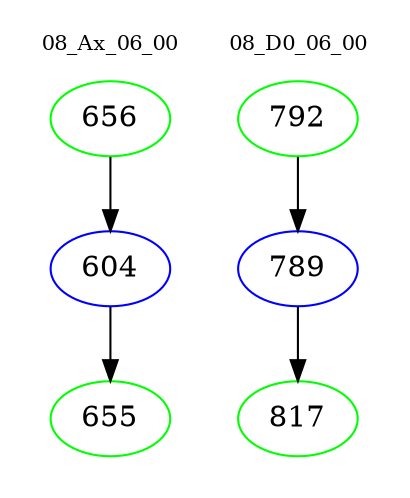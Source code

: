 digraph{
subgraph cluster_0 {
color = white
label = "08_Ax_06_00";
fontsize=10;
T0_656 [label="656", color="green"]
T0_656 -> T0_604 [color="black"]
T0_604 [label="604", color="blue"]
T0_604 -> T0_655 [color="black"]
T0_655 [label="655", color="green"]
}
subgraph cluster_1 {
color = white
label = "08_D0_06_00";
fontsize=10;
T1_792 [label="792", color="green"]
T1_792 -> T1_789 [color="black"]
T1_789 [label="789", color="blue"]
T1_789 -> T1_817 [color="black"]
T1_817 [label="817", color="green"]
}
}
